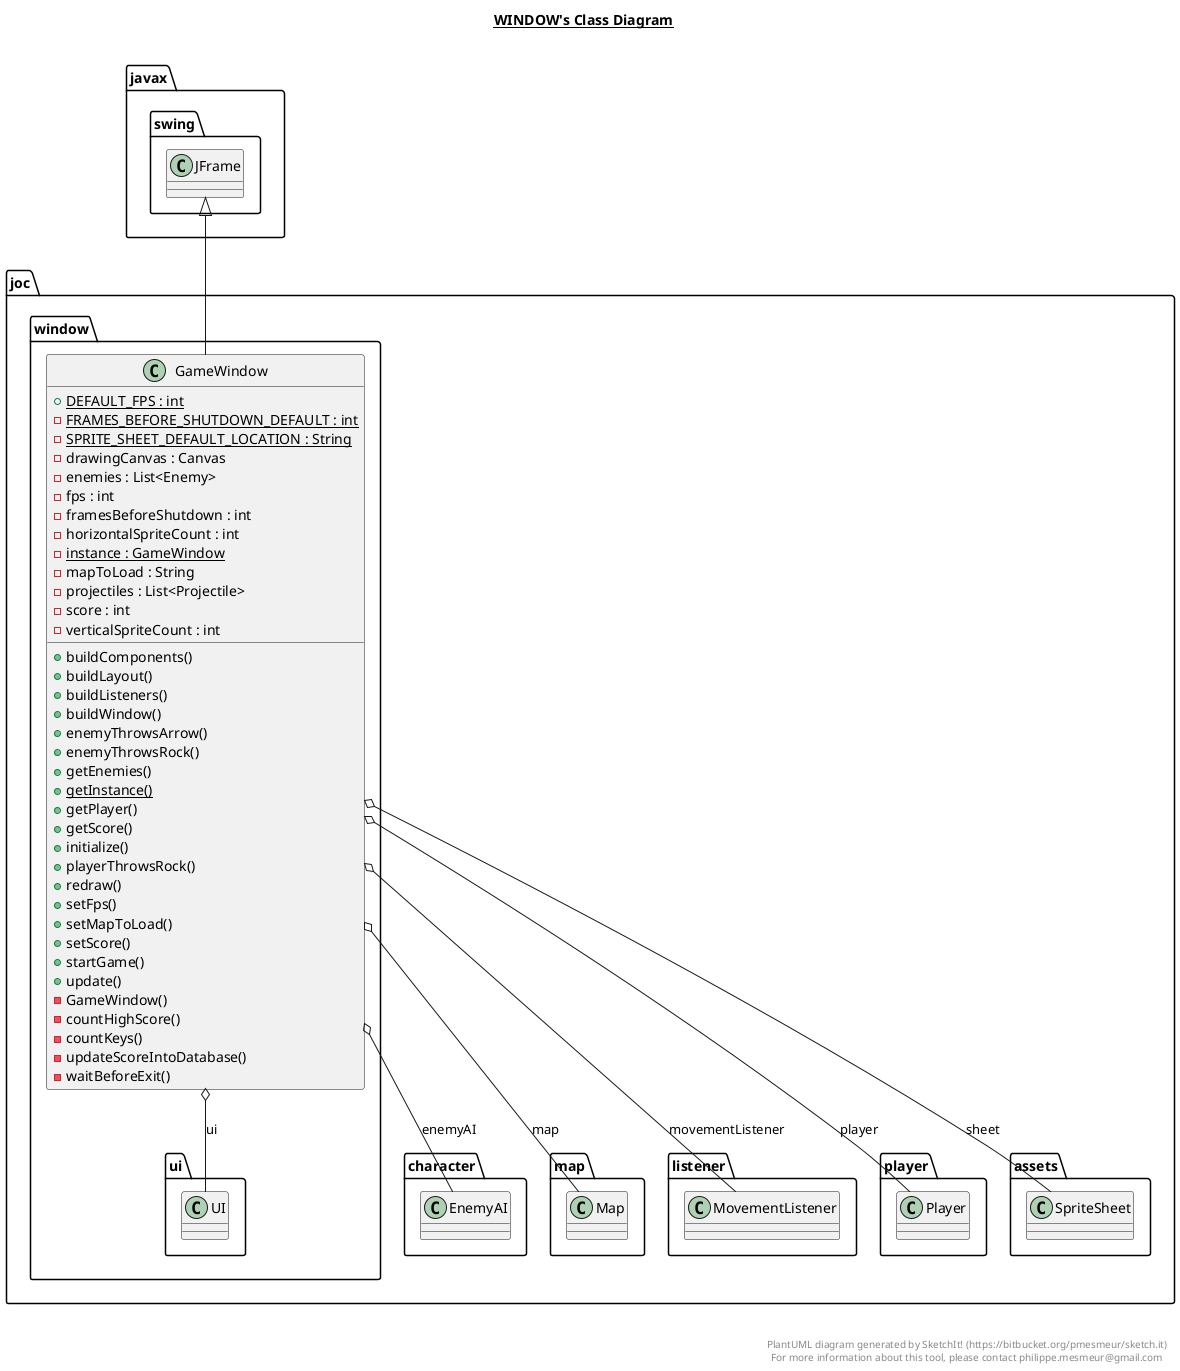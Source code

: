 @startuml

title __WINDOW's Class Diagram__\n

  namespace joc {
    namespace window {
      class joc.window.GameWindow {
          {static} + DEFAULT_FPS : int
          {static} - FRAMES_BEFORE_SHUTDOWN_DEFAULT : int
          {static} - SPRITE_SHEET_DEFAULT_LOCATION : String
          - drawingCanvas : Canvas
          - enemies : List<Enemy>
          - fps : int
          - framesBeforeShutdown : int
          - horizontalSpriteCount : int
          {static} - instance : GameWindow
          - mapToLoad : String
          - projectiles : List<Projectile>
          - score : int
          - verticalSpriteCount : int
          + buildComponents()
          + buildLayout()
          + buildListeners()
          + buildWindow()
          + enemyThrowsArrow()
          + enemyThrowsRock()
          + getEnemies()
          {static} + getInstance()
          + getPlayer()
          + getScore()
          + initialize()
          + playerThrowsRock()
          + redraw()
          + setFps()
          + setMapToLoad()
          + setScore()
          + startGame()
          + update()
          - GameWindow()
          - countHighScore()
          - countKeys()
          - updateScoreIntoDatabase()
          - waitBeforeExit()
      }
    }
  }
  

  joc.window.GameWindow -up-|> javax.swing.JFrame
  joc.window.GameWindow o-- joc.character.EnemyAI : enemyAI
  joc.window.GameWindow o-- joc.map.Map : map
  joc.window.GameWindow o-- joc.listener.MovementListener : movementListener
  joc.window.GameWindow o-- joc.player.Player : player
  joc.window.GameWindow o-- joc.assets.SpriteSheet : sheet
  joc.window.GameWindow o-- joc.window.ui.UI : ui


right footer


PlantUML diagram generated by SketchIt! (https://bitbucket.org/pmesmeur/sketch.it)
For more information about this tool, please contact philippe.mesmeur@gmail.com
endfooter

@enduml
